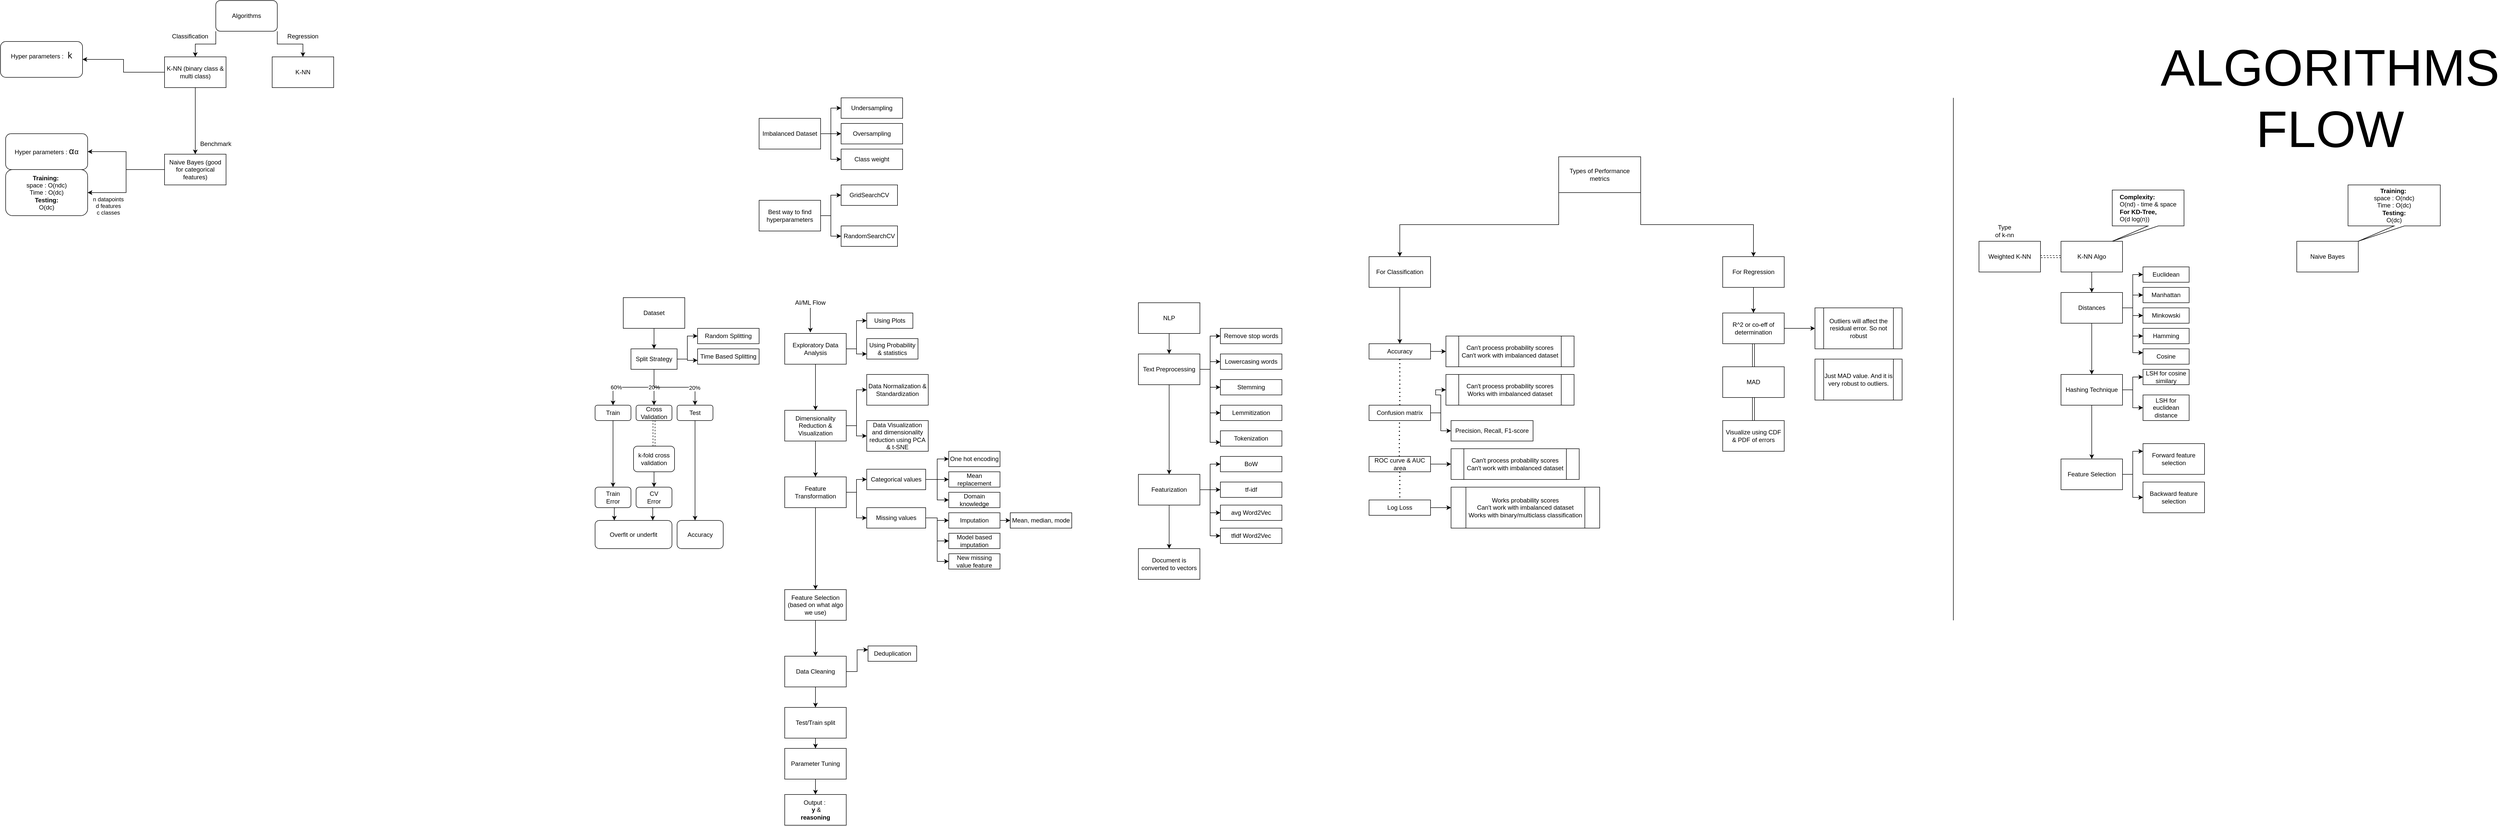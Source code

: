 <mxfile version="14.6.13" type="device"><diagram id="F2ODBDzO7vjDHXGizSf6" name="Page-1"><mxGraphModel dx="2813" dy="1806" grid="1" gridSize="10" guides="1" tooltips="1" connect="1" arrows="1" fold="1" page="1" pageScale="1" pageWidth="850" pageHeight="1100" math="0" shadow="0"><root><mxCell id="0"/><mxCell id="1" parent="0"/><mxCell id="Cwf6KG1BG-QAqQzvERkC-20" value="" style="group" parent="1" vertex="1" connectable="0"><mxGeometry x="1090" y="30" width="300" height="550" as="geometry"/></mxCell><mxCell id="WrWavOq7Yr5DWH5_AyZo-20" value="NLP" style="rounded=0;whiteSpace=wrap;html=1;" parent="Cwf6KG1BG-QAqQzvERkC-20" vertex="1"><mxGeometry width="120" height="60" as="geometry"/></mxCell><mxCell id="WrWavOq7Yr5DWH5_AyZo-21" value="Text Preprocessing" style="rounded=0;whiteSpace=wrap;html=1;" parent="Cwf6KG1BG-QAqQzvERkC-20" vertex="1"><mxGeometry y="100" width="120" height="60" as="geometry"/></mxCell><mxCell id="WrWavOq7Yr5DWH5_AyZo-26" style="edgeStyle=orthogonalEdgeStyle;rounded=0;orthogonalLoop=1;jettySize=auto;html=1;exitX=0.5;exitY=1;exitDx=0;exitDy=0;entryX=0.5;entryY=0;entryDx=0;entryDy=0;" parent="Cwf6KG1BG-QAqQzvERkC-20" source="WrWavOq7Yr5DWH5_AyZo-20" target="WrWavOq7Yr5DWH5_AyZo-21" edge="1"><mxGeometry relative="1" as="geometry"/></mxCell><mxCell id="WrWavOq7Yr5DWH5_AyZo-22" value="Remove stop words" style="rounded=0;whiteSpace=wrap;html=1;" parent="Cwf6KG1BG-QAqQzvERkC-20" vertex="1"><mxGeometry x="160" y="50" width="120" height="30" as="geometry"/></mxCell><mxCell id="WrWavOq7Yr5DWH5_AyZo-27" style="edgeStyle=orthogonalEdgeStyle;rounded=0;orthogonalLoop=1;jettySize=auto;html=1;exitX=1;exitY=0.5;exitDx=0;exitDy=0;entryX=0;entryY=0.5;entryDx=0;entryDy=0;" parent="Cwf6KG1BG-QAqQzvERkC-20" source="WrWavOq7Yr5DWH5_AyZo-21" target="WrWavOq7Yr5DWH5_AyZo-22" edge="1"><mxGeometry relative="1" as="geometry"/></mxCell><mxCell id="WrWavOq7Yr5DWH5_AyZo-24" value="Lowercasing words" style="rounded=0;whiteSpace=wrap;html=1;" parent="Cwf6KG1BG-QAqQzvERkC-20" vertex="1"><mxGeometry x="160" y="100" width="120" height="30" as="geometry"/></mxCell><mxCell id="WrWavOq7Yr5DWH5_AyZo-28" style="edgeStyle=orthogonalEdgeStyle;rounded=0;orthogonalLoop=1;jettySize=auto;html=1;exitX=1;exitY=0.5;exitDx=0;exitDy=0;entryX=0;entryY=0.5;entryDx=0;entryDy=0;" parent="Cwf6KG1BG-QAqQzvERkC-20" source="WrWavOq7Yr5DWH5_AyZo-21" target="WrWavOq7Yr5DWH5_AyZo-24" edge="1"><mxGeometry relative="1" as="geometry"/></mxCell><mxCell id="WrWavOq7Yr5DWH5_AyZo-25" value="Stemming" style="rounded=0;whiteSpace=wrap;html=1;" parent="Cwf6KG1BG-QAqQzvERkC-20" vertex="1"><mxGeometry x="160" y="150" width="120" height="30" as="geometry"/></mxCell><mxCell id="WrWavOq7Yr5DWH5_AyZo-29" style="edgeStyle=orthogonalEdgeStyle;rounded=0;orthogonalLoop=1;jettySize=auto;html=1;exitX=1;exitY=0.5;exitDx=0;exitDy=0;entryX=0;entryY=0.5;entryDx=0;entryDy=0;" parent="Cwf6KG1BG-QAqQzvERkC-20" source="WrWavOq7Yr5DWH5_AyZo-21" target="WrWavOq7Yr5DWH5_AyZo-25" edge="1"><mxGeometry relative="1" as="geometry"/></mxCell><mxCell id="WrWavOq7Yr5DWH5_AyZo-30" value="Lemmitization" style="rounded=0;whiteSpace=wrap;html=1;" parent="Cwf6KG1BG-QAqQzvERkC-20" vertex="1"><mxGeometry x="160" y="200" width="120" height="30" as="geometry"/></mxCell><mxCell id="WrWavOq7Yr5DWH5_AyZo-31" style="edgeStyle=orthogonalEdgeStyle;rounded=0;orthogonalLoop=1;jettySize=auto;html=1;exitX=1;exitY=0.5;exitDx=0;exitDy=0;entryX=0;entryY=0.5;entryDx=0;entryDy=0;" parent="Cwf6KG1BG-QAqQzvERkC-20" source="WrWavOq7Yr5DWH5_AyZo-21" target="WrWavOq7Yr5DWH5_AyZo-30" edge="1"><mxGeometry relative="1" as="geometry"/></mxCell><mxCell id="PNEmw1UrmevMGKhgiC8M-1" value="Tokenization" style="rounded=0;whiteSpace=wrap;html=1;" parent="Cwf6KG1BG-QAqQzvERkC-20" vertex="1"><mxGeometry x="160" y="250" width="120" height="30" as="geometry"/></mxCell><mxCell id="PNEmw1UrmevMGKhgiC8M-2" style="edgeStyle=orthogonalEdgeStyle;rounded=0;orthogonalLoop=1;jettySize=auto;html=1;exitX=1;exitY=0.5;exitDx=0;exitDy=0;entryX=0;entryY=0.75;entryDx=0;entryDy=0;" parent="Cwf6KG1BG-QAqQzvERkC-20" source="WrWavOq7Yr5DWH5_AyZo-21" target="PNEmw1UrmevMGKhgiC8M-1" edge="1"><mxGeometry relative="1" as="geometry"/></mxCell><mxCell id="xm6juGzg31P7nFTGXNyb-53" style="edgeStyle=orthogonalEdgeStyle;rounded=0;orthogonalLoop=1;jettySize=auto;html=1;exitX=1;exitY=0.5;exitDx=0;exitDy=0;entryX=0;entryY=0.5;entryDx=0;entryDy=0;" edge="1" parent="Cwf6KG1BG-QAqQzvERkC-20" source="PNEmw1UrmevMGKhgiC8M-3" target="xm6juGzg31P7nFTGXNyb-52"><mxGeometry relative="1" as="geometry"/></mxCell><mxCell id="PNEmw1UrmevMGKhgiC8M-3" value="Featurization" style="rounded=0;whiteSpace=wrap;html=1;" parent="Cwf6KG1BG-QAqQzvERkC-20" vertex="1"><mxGeometry y="335" width="120" height="60" as="geometry"/></mxCell><mxCell id="PNEmw1UrmevMGKhgiC8M-10" style="edgeStyle=orthogonalEdgeStyle;rounded=0;orthogonalLoop=1;jettySize=auto;html=1;exitX=0.5;exitY=1;exitDx=0;exitDy=0;" parent="Cwf6KG1BG-QAqQzvERkC-20" source="WrWavOq7Yr5DWH5_AyZo-21" target="PNEmw1UrmevMGKhgiC8M-3" edge="1"><mxGeometry relative="1" as="geometry"/></mxCell><mxCell id="PNEmw1UrmevMGKhgiC8M-4" value="BoW" style="rounded=0;whiteSpace=wrap;html=1;" parent="Cwf6KG1BG-QAqQzvERkC-20" vertex="1"><mxGeometry x="160" y="300" width="120" height="30" as="geometry"/></mxCell><mxCell id="PNEmw1UrmevMGKhgiC8M-7" style="edgeStyle=orthogonalEdgeStyle;rounded=0;orthogonalLoop=1;jettySize=auto;html=1;exitX=1;exitY=0.5;exitDx=0;exitDy=0;entryX=0;entryY=0.5;entryDx=0;entryDy=0;" parent="Cwf6KG1BG-QAqQzvERkC-20" source="PNEmw1UrmevMGKhgiC8M-3" target="PNEmw1UrmevMGKhgiC8M-4" edge="1"><mxGeometry relative="1" as="geometry"/></mxCell><mxCell id="PNEmw1UrmevMGKhgiC8M-5" value="tf-idf" style="rounded=0;whiteSpace=wrap;html=1;" parent="Cwf6KG1BG-QAqQzvERkC-20" vertex="1"><mxGeometry x="160" y="350" width="120" height="30" as="geometry"/></mxCell><mxCell id="PNEmw1UrmevMGKhgiC8M-8" style="edgeStyle=orthogonalEdgeStyle;rounded=0;orthogonalLoop=1;jettySize=auto;html=1;exitX=1;exitY=0.5;exitDx=0;exitDy=0;entryX=0;entryY=0.5;entryDx=0;entryDy=0;" parent="Cwf6KG1BG-QAqQzvERkC-20" source="PNEmw1UrmevMGKhgiC8M-3" target="PNEmw1UrmevMGKhgiC8M-5" edge="1"><mxGeometry relative="1" as="geometry"/></mxCell><mxCell id="PNEmw1UrmevMGKhgiC8M-6" value="avg Word2Vec" style="rounded=0;whiteSpace=wrap;html=1;" parent="Cwf6KG1BG-QAqQzvERkC-20" vertex="1"><mxGeometry x="160" y="395" width="120" height="30" as="geometry"/></mxCell><mxCell id="PNEmw1UrmevMGKhgiC8M-9" style="edgeStyle=orthogonalEdgeStyle;rounded=0;orthogonalLoop=1;jettySize=auto;html=1;exitX=1;exitY=0.5;exitDx=0;exitDy=0;entryX=0;entryY=0.5;entryDx=0;entryDy=0;" parent="Cwf6KG1BG-QAqQzvERkC-20" source="PNEmw1UrmevMGKhgiC8M-3" target="PNEmw1UrmevMGKhgiC8M-6" edge="1"><mxGeometry relative="1" as="geometry"/></mxCell><mxCell id="PNEmw1UrmevMGKhgiC8M-49" value="Document is converted to vectors" style="rounded=0;whiteSpace=wrap;html=1;" parent="Cwf6KG1BG-QAqQzvERkC-20" vertex="1"><mxGeometry y="480" width="120" height="60" as="geometry"/></mxCell><mxCell id="PNEmw1UrmevMGKhgiC8M-50" style="edgeStyle=orthogonalEdgeStyle;rounded=0;orthogonalLoop=1;jettySize=auto;html=1;exitX=0.5;exitY=1;exitDx=0;exitDy=0;entryX=0.5;entryY=0;entryDx=0;entryDy=0;" parent="Cwf6KG1BG-QAqQzvERkC-20" source="PNEmw1UrmevMGKhgiC8M-3" target="PNEmw1UrmevMGKhgiC8M-49" edge="1"><mxGeometry relative="1" as="geometry"/></mxCell><mxCell id="xm6juGzg31P7nFTGXNyb-52" value="tfidf Word2Vec" style="rounded=0;whiteSpace=wrap;html=1;" vertex="1" parent="Cwf6KG1BG-QAqQzvERkC-20"><mxGeometry x="160" y="440" width="120" height="30" as="geometry"/></mxCell><mxCell id="Cwf6KG1BG-QAqQzvERkC-18" value="" style="group" parent="1" vertex="1" connectable="0"><mxGeometry x="30" y="20" width="340" height="510" as="geometry"/></mxCell><mxCell id="PNEmw1UrmevMGKhgiC8M-25" value="Split Strategy" style="rounded=0;whiteSpace=wrap;html=1;" parent="Cwf6KG1BG-QAqQzvERkC-18" vertex="1"><mxGeometry x="70" y="100" width="90" height="40" as="geometry"/></mxCell><mxCell id="PNEmw1UrmevMGKhgiC8M-26" value="Train" style="rounded=1;whiteSpace=wrap;html=1;" parent="Cwf6KG1BG-QAqQzvERkC-18" vertex="1"><mxGeometry y="210" width="70" height="30" as="geometry"/></mxCell><mxCell id="PNEmw1UrmevMGKhgiC8M-29" style="edgeStyle=orthogonalEdgeStyle;rounded=0;orthogonalLoop=1;jettySize=auto;html=1;exitX=0.5;exitY=1;exitDx=0;exitDy=0;entryX=0.5;entryY=0;entryDx=0;entryDy=0;" parent="Cwf6KG1BG-QAqQzvERkC-18" source="PNEmw1UrmevMGKhgiC8M-25" target="PNEmw1UrmevMGKhgiC8M-26" edge="1"><mxGeometry relative="1" as="geometry"/></mxCell><mxCell id="PNEmw1UrmevMGKhgiC8M-34" value="60%" style="edgeLabel;html=1;align=center;verticalAlign=middle;resizable=0;points=[];" parent="PNEmw1UrmevMGKhgiC8M-29" vertex="1" connectable="0"><mxGeometry x="0.462" relative="1" as="geometry"><mxPoint as="offset"/></mxGeometry></mxCell><mxCell id="PNEmw1UrmevMGKhgiC8M-27" value="Cross Validation" style="rounded=1;whiteSpace=wrap;html=1;" parent="Cwf6KG1BG-QAqQzvERkC-18" vertex="1"><mxGeometry x="80" y="210" width="70" height="30" as="geometry"/></mxCell><mxCell id="Cwf6KG1BG-QAqQzvERkC-5" value="20%" style="edgeStyle=orthogonalEdgeStyle;rounded=0;orthogonalLoop=1;jettySize=auto;html=1;exitX=0.5;exitY=1;exitDx=0;exitDy=0;entryX=0.5;entryY=0;entryDx=0;entryDy=0;" parent="Cwf6KG1BG-QAqQzvERkC-18" source="PNEmw1UrmevMGKhgiC8M-25" target="PNEmw1UrmevMGKhgiC8M-27" edge="1"><mxGeometry relative="1" as="geometry"/></mxCell><mxCell id="PNEmw1UrmevMGKhgiC8M-28" value="Test" style="rounded=1;whiteSpace=wrap;html=1;" parent="Cwf6KG1BG-QAqQzvERkC-18" vertex="1"><mxGeometry x="160" y="210" width="70" height="30" as="geometry"/></mxCell><mxCell id="PNEmw1UrmevMGKhgiC8M-31" style="edgeStyle=orthogonalEdgeStyle;rounded=0;orthogonalLoop=1;jettySize=auto;html=1;exitX=0.5;exitY=1;exitDx=0;exitDy=0;entryX=0.5;entryY=0;entryDx=0;entryDy=0;" parent="Cwf6KG1BG-QAqQzvERkC-18" source="PNEmw1UrmevMGKhgiC8M-25" target="PNEmw1UrmevMGKhgiC8M-28" edge="1"><mxGeometry relative="1" as="geometry"/></mxCell><mxCell id="PNEmw1UrmevMGKhgiC8M-36" value="20%" style="edgeLabel;html=1;align=center;verticalAlign=middle;resizable=0;points=[];" parent="PNEmw1UrmevMGKhgiC8M-31" vertex="1" connectable="0"><mxGeometry x="0.523" y="-1" relative="1" as="geometry"><mxPoint as="offset"/></mxGeometry></mxCell><mxCell id="PNEmw1UrmevMGKhgiC8M-32" value="k-fold cross validation" style="rounded=1;whiteSpace=wrap;html=1;" parent="Cwf6KG1BG-QAqQzvERkC-18" vertex="1"><mxGeometry x="75" y="290" width="80" height="50" as="geometry"/></mxCell><mxCell id="Cwf6KG1BG-QAqQzvERkC-15" value="" style="edgeStyle=orthogonalEdgeStyle;shape=link;rounded=0;orthogonalLoop=1;jettySize=auto;html=1;dashed=1;" parent="Cwf6KG1BG-QAqQzvERkC-18" source="PNEmw1UrmevMGKhgiC8M-27" target="PNEmw1UrmevMGKhgiC8M-32" edge="1"><mxGeometry relative="1" as="geometry"/></mxCell><mxCell id="PNEmw1UrmevMGKhgiC8M-38" value="Train&lt;br&gt;Error" style="rounded=1;whiteSpace=wrap;html=1;" parent="Cwf6KG1BG-QAqQzvERkC-18" vertex="1"><mxGeometry y="370" width="70" height="40" as="geometry"/></mxCell><mxCell id="PNEmw1UrmevMGKhgiC8M-40" style="edgeStyle=orthogonalEdgeStyle;rounded=0;orthogonalLoop=1;jettySize=auto;html=1;exitX=0.5;exitY=1;exitDx=0;exitDy=0;entryX=0.5;entryY=0;entryDx=0;entryDy=0;" parent="Cwf6KG1BG-QAqQzvERkC-18" source="PNEmw1UrmevMGKhgiC8M-26" target="PNEmw1UrmevMGKhgiC8M-38" edge="1"><mxGeometry relative="1" as="geometry"/></mxCell><mxCell id="PNEmw1UrmevMGKhgiC8M-39" value="CV&lt;br&gt;Error" style="rounded=1;whiteSpace=wrap;html=1;" parent="Cwf6KG1BG-QAqQzvERkC-18" vertex="1"><mxGeometry x="80" y="370" width="70" height="40" as="geometry"/></mxCell><mxCell id="PNEmw1UrmevMGKhgiC8M-41" style="edgeStyle=orthogonalEdgeStyle;rounded=0;orthogonalLoop=1;jettySize=auto;html=1;exitX=0.5;exitY=1;exitDx=0;exitDy=0;entryX=0.5;entryY=0;entryDx=0;entryDy=0;" parent="Cwf6KG1BG-QAqQzvERkC-18" source="PNEmw1UrmevMGKhgiC8M-32" target="PNEmw1UrmevMGKhgiC8M-39" edge="1"><mxGeometry relative="1" as="geometry"/></mxCell><mxCell id="PNEmw1UrmevMGKhgiC8M-42" value="Overfit or underfit" style="rounded=1;whiteSpace=wrap;html=1;" parent="Cwf6KG1BG-QAqQzvERkC-18" vertex="1"><mxGeometry y="435" width="150" height="55" as="geometry"/></mxCell><mxCell id="PNEmw1UrmevMGKhgiC8M-43" style="edgeStyle=orthogonalEdgeStyle;rounded=0;orthogonalLoop=1;jettySize=auto;html=1;exitX=0.5;exitY=1;exitDx=0;exitDy=0;entryX=0.25;entryY=0;entryDx=0;entryDy=0;" parent="Cwf6KG1BG-QAqQzvERkC-18" source="PNEmw1UrmevMGKhgiC8M-38" target="PNEmw1UrmevMGKhgiC8M-42" edge="1"><mxGeometry relative="1" as="geometry"/></mxCell><mxCell id="PNEmw1UrmevMGKhgiC8M-44" style="edgeStyle=orthogonalEdgeStyle;rounded=0;orthogonalLoop=1;jettySize=auto;html=1;exitX=0.5;exitY=1;exitDx=0;exitDy=0;entryX=0.75;entryY=0;entryDx=0;entryDy=0;" parent="Cwf6KG1BG-QAqQzvERkC-18" source="PNEmw1UrmevMGKhgiC8M-39" target="PNEmw1UrmevMGKhgiC8M-42" edge="1"><mxGeometry relative="1" as="geometry"/></mxCell><mxCell id="PNEmw1UrmevMGKhgiC8M-47" value="Accuracy" style="rounded=1;whiteSpace=wrap;html=1;" parent="Cwf6KG1BG-QAqQzvERkC-18" vertex="1"><mxGeometry x="160" y="435" width="90" height="55" as="geometry"/></mxCell><mxCell id="PNEmw1UrmevMGKhgiC8M-48" style="edgeStyle=orthogonalEdgeStyle;rounded=0;orthogonalLoop=1;jettySize=auto;html=1;exitX=0.5;exitY=1;exitDx=0;exitDy=0;entryX=0.389;entryY=0;entryDx=0;entryDy=0;entryPerimeter=0;" parent="Cwf6KG1BG-QAqQzvERkC-18" source="PNEmw1UrmevMGKhgiC8M-28" target="PNEmw1UrmevMGKhgiC8M-47" edge="1"><mxGeometry relative="1" as="geometry"/></mxCell><mxCell id="Cwf6KG1BG-QAqQzvERkC-1" value="Random Splitting" style="rounded=0;whiteSpace=wrap;html=1;" parent="Cwf6KG1BG-QAqQzvERkC-18" vertex="1"><mxGeometry x="200" y="60" width="120" height="30" as="geometry"/></mxCell><mxCell id="Cwf6KG1BG-QAqQzvERkC-9" style="edgeStyle=orthogonalEdgeStyle;rounded=0;orthogonalLoop=1;jettySize=auto;html=1;exitX=1;exitY=0.5;exitDx=0;exitDy=0;entryX=0;entryY=0.5;entryDx=0;entryDy=0;" parent="Cwf6KG1BG-QAqQzvERkC-18" source="PNEmw1UrmevMGKhgiC8M-25" target="Cwf6KG1BG-QAqQzvERkC-1" edge="1"><mxGeometry relative="1" as="geometry"/></mxCell><mxCell id="Cwf6KG1BG-QAqQzvERkC-2" value="Time Based Splitting" style="rounded=0;whiteSpace=wrap;html=1;" parent="Cwf6KG1BG-QAqQzvERkC-18" vertex="1"><mxGeometry x="200" y="100" width="120" height="30" as="geometry"/></mxCell><mxCell id="Cwf6KG1BG-QAqQzvERkC-10" style="edgeStyle=orthogonalEdgeStyle;rounded=0;orthogonalLoop=1;jettySize=auto;html=1;exitX=1;exitY=0.5;exitDx=0;exitDy=0;entryX=0;entryY=0.75;entryDx=0;entryDy=0;" parent="Cwf6KG1BG-QAqQzvERkC-18" source="PNEmw1UrmevMGKhgiC8M-25" target="Cwf6KG1BG-QAqQzvERkC-2" edge="1"><mxGeometry relative="1" as="geometry"/></mxCell><mxCell id="Cwf6KG1BG-QAqQzvERkC-8" style="edgeStyle=orthogonalEdgeStyle;rounded=0;orthogonalLoop=1;jettySize=auto;html=1;exitX=0.5;exitY=1;exitDx=0;exitDy=0;entryX=0.5;entryY=0;entryDx=0;entryDy=0;" parent="Cwf6KG1BG-QAqQzvERkC-18" source="Cwf6KG1BG-QAqQzvERkC-7" target="PNEmw1UrmevMGKhgiC8M-25" edge="1"><mxGeometry relative="1" as="geometry"/></mxCell><mxCell id="Cwf6KG1BG-QAqQzvERkC-7" value="Dataset" style="rounded=0;whiteSpace=wrap;html=1;" parent="Cwf6KG1BG-QAqQzvERkC-18" vertex="1"><mxGeometry x="55" width="120" height="60" as="geometry"/></mxCell><mxCell id="xm6juGzg31P7nFTGXNyb-12" style="edgeStyle=orthogonalEdgeStyle;rounded=0;orthogonalLoop=1;jettySize=auto;html=1;exitX=0;exitY=1;exitDx=0;exitDy=0;" edge="1" parent="1" source="Cwf6KG1BG-QAqQzvERkC-24" target="xm6juGzg31P7nFTGXNyb-10"><mxGeometry relative="1" as="geometry"/></mxCell><mxCell id="xm6juGzg31P7nFTGXNyb-13" style="edgeStyle=orthogonalEdgeStyle;rounded=0;orthogonalLoop=1;jettySize=auto;html=1;exitX=1;exitY=1;exitDx=0;exitDy=0;" edge="1" parent="1" source="Cwf6KG1BG-QAqQzvERkC-24" target="xm6juGzg31P7nFTGXNyb-11"><mxGeometry relative="1" as="geometry"/></mxCell><mxCell id="Cwf6KG1BG-QAqQzvERkC-24" value="Algorithms" style="rounded=1;whiteSpace=wrap;html=1;" parent="1" vertex="1"><mxGeometry x="-710" y="-560" width="120" height="60" as="geometry"/></mxCell><mxCell id="1Vk41qf_jX3vutOnbQxd-10" style="edgeStyle=orthogonalEdgeStyle;rounded=0;orthogonalLoop=1;jettySize=auto;html=1;exitX=1;exitY=0.5;exitDx=0;exitDy=0;entryX=0;entryY=0.5;entryDx=0;entryDy=0;" parent="1" source="1Vk41qf_jX3vutOnbQxd-7" target="1Vk41qf_jX3vutOnbQxd-9" edge="1"><mxGeometry relative="1" as="geometry"><mxPoint x="490" y="-100" as="targetPoint"/></mxGeometry></mxCell><mxCell id="1Vk41qf_jX3vutOnbQxd-12" style="edgeStyle=orthogonalEdgeStyle;rounded=0;orthogonalLoop=1;jettySize=auto;html=1;exitX=1;exitY=0.5;exitDx=0;exitDy=0;entryX=0;entryY=0.5;entryDx=0;entryDy=0;" parent="1" source="1Vk41qf_jX3vutOnbQxd-7" target="1Vk41qf_jX3vutOnbQxd-8" edge="1"><mxGeometry relative="1" as="geometry"/></mxCell><mxCell id="1Vk41qf_jX3vutOnbQxd-7" value="Best way to find hyperparameters" style="rounded=0;whiteSpace=wrap;html=1;" parent="1" vertex="1"><mxGeometry x="350" y="-170" width="120" height="60" as="geometry"/></mxCell><mxCell id="1Vk41qf_jX3vutOnbQxd-8" value="GridSearchCV" style="rounded=0;whiteSpace=wrap;html=1;" parent="1" vertex="1"><mxGeometry x="510" y="-200" width="110" height="40" as="geometry"/></mxCell><mxCell id="1Vk41qf_jX3vutOnbQxd-9" value="RandomSearchCV" style="rounded=0;whiteSpace=wrap;html=1;" parent="1" vertex="1"><mxGeometry x="510" y="-120" width="110" height="40" as="geometry"/></mxCell><mxCell id="xm6juGzg31P7nFTGXNyb-104" style="edgeStyle=orthogonalEdgeStyle;rounded=0;orthogonalLoop=1;jettySize=auto;html=1;exitX=0.5;exitY=1;exitDx=0;exitDy=0;entryX=0.5;entryY=0;entryDx=0;entryDy=0;" edge="1" parent="1" source="xm6juGzg31P7nFTGXNyb-10" target="xm6juGzg31P7nFTGXNyb-103"><mxGeometry relative="1" as="geometry"/></mxCell><mxCell id="xm6juGzg31P7nFTGXNyb-113" style="edgeStyle=orthogonalEdgeStyle;rounded=0;orthogonalLoop=1;jettySize=auto;html=1;exitX=0;exitY=0.5;exitDx=0;exitDy=0;entryX=1;entryY=0.5;entryDx=0;entryDy=0;" edge="1" parent="1" source="xm6juGzg31P7nFTGXNyb-10" target="xm6juGzg31P7nFTGXNyb-112"><mxGeometry relative="1" as="geometry"/></mxCell><mxCell id="xm6juGzg31P7nFTGXNyb-10" value="K-NN (binary class &amp;amp; multi class)" style="rounded=0;whiteSpace=wrap;html=1;" vertex="1" parent="1"><mxGeometry x="-810" y="-450" width="120" height="60" as="geometry"/></mxCell><mxCell id="xm6juGzg31P7nFTGXNyb-11" value="K-NN" style="rounded=0;whiteSpace=wrap;html=1;" vertex="1" parent="1"><mxGeometry x="-600" y="-450" width="120" height="60" as="geometry"/></mxCell><mxCell id="xm6juGzg31P7nFTGXNyb-14" value="Classification" style="text;html=1;strokeColor=none;fillColor=none;align=center;verticalAlign=middle;whiteSpace=wrap;rounded=0;" vertex="1" parent="1"><mxGeometry x="-780" y="-500" width="40" height="20" as="geometry"/></mxCell><mxCell id="xm6juGzg31P7nFTGXNyb-15" value="Regression" style="text;html=1;strokeColor=none;fillColor=none;align=center;verticalAlign=middle;whiteSpace=wrap;rounded=0;" vertex="1" parent="1"><mxGeometry x="-560" y="-500" width="40" height="20" as="geometry"/></mxCell><mxCell id="xm6juGzg31P7nFTGXNyb-22" style="edgeStyle=orthogonalEdgeStyle;rounded=0;orthogonalLoop=1;jettySize=auto;html=1;exitX=1;exitY=0.5;exitDx=0;exitDy=0;entryX=0;entryY=0.5;entryDx=0;entryDy=0;" edge="1" parent="1" source="xm6juGzg31P7nFTGXNyb-17" target="xm6juGzg31P7nFTGXNyb-18"><mxGeometry relative="1" as="geometry"/></mxCell><mxCell id="xm6juGzg31P7nFTGXNyb-23" style="edgeStyle=orthogonalEdgeStyle;rounded=0;orthogonalLoop=1;jettySize=auto;html=1;exitX=1;exitY=0.5;exitDx=0;exitDy=0;entryX=0;entryY=0.5;entryDx=0;entryDy=0;" edge="1" parent="1" source="xm6juGzg31P7nFTGXNyb-17" target="xm6juGzg31P7nFTGXNyb-20"><mxGeometry relative="1" as="geometry"/></mxCell><mxCell id="xm6juGzg31P7nFTGXNyb-24" style="edgeStyle=orthogonalEdgeStyle;rounded=0;orthogonalLoop=1;jettySize=auto;html=1;exitX=1;exitY=0.5;exitDx=0;exitDy=0;entryX=0;entryY=0.5;entryDx=0;entryDy=0;" edge="1" parent="1" source="xm6juGzg31P7nFTGXNyb-17" target="xm6juGzg31P7nFTGXNyb-21"><mxGeometry relative="1" as="geometry"/></mxCell><mxCell id="xm6juGzg31P7nFTGXNyb-17" value="Imbalanced Dataset" style="rounded=0;whiteSpace=wrap;html=1;" vertex="1" parent="1"><mxGeometry x="350" y="-330" width="120" height="60" as="geometry"/></mxCell><mxCell id="xm6juGzg31P7nFTGXNyb-18" value="Undersampling" style="rounded=0;whiteSpace=wrap;html=1;" vertex="1" parent="1"><mxGeometry x="510" y="-370" width="120" height="40" as="geometry"/></mxCell><mxCell id="xm6juGzg31P7nFTGXNyb-20" value="Oversampling" style="rounded=0;whiteSpace=wrap;html=1;" vertex="1" parent="1"><mxGeometry x="510" y="-320" width="120" height="40" as="geometry"/></mxCell><mxCell id="xm6juGzg31P7nFTGXNyb-21" value="Class weight" style="rounded=0;whiteSpace=wrap;html=1;" vertex="1" parent="1"><mxGeometry x="510" y="-270" width="120" height="40" as="geometry"/></mxCell><mxCell id="Cwf6KG1BG-QAqQzvERkC-21" value="Test/Train split" style="rounded=0;whiteSpace=wrap;html=1;" parent="1" vertex="1"><mxGeometry x="400" y="820" width="120" height="60" as="geometry"/></mxCell><mxCell id="Cwf6KG1BG-QAqQzvERkC-22" value="" style="edgeStyle=orthogonalEdgeStyle;rounded=0;orthogonalLoop=1;jettySize=auto;html=1;" parent="1" source="WrWavOq7Yr5DWH5_AyZo-14" target="Cwf6KG1BG-QAqQzvERkC-21" edge="1"><mxGeometry x="400" y="230" as="geometry"/></mxCell><mxCell id="WrWavOq7Yr5DWH5_AyZo-1" value="AI/ML Flow" style="text;html=1;strokeColor=none;fillColor=none;align=center;verticalAlign=middle;whiteSpace=wrap;rounded=0;" parent="1" vertex="1"><mxGeometry x="400" y="20" width="100" height="20" as="geometry"/></mxCell><mxCell id="WrWavOq7Yr5DWH5_AyZo-2" value="Exploratory Data Analysis" style="rounded=0;whiteSpace=wrap;html=1;" parent="1" vertex="1"><mxGeometry x="400" y="90" width="120" height="60" as="geometry"/></mxCell><mxCell id="WrWavOq7Yr5DWH5_AyZo-3" style="edgeStyle=orthogonalEdgeStyle;rounded=0;orthogonalLoop=1;jettySize=auto;html=1;exitX=0.5;exitY=1;exitDx=0;exitDy=0;entryX=0.417;entryY=-0.033;entryDx=0;entryDy=0;entryPerimeter=0;" parent="1" source="WrWavOq7Yr5DWH5_AyZo-1" target="WrWavOq7Yr5DWH5_AyZo-2" edge="1"><mxGeometry x="400" y="20" as="geometry"/></mxCell><mxCell id="WrWavOq7Yr5DWH5_AyZo-4" value="Using Plots" style="rounded=0;whiteSpace=wrap;html=1;" parent="1" vertex="1"><mxGeometry x="560" y="50" width="90" height="30" as="geometry"/></mxCell><mxCell id="WrWavOq7Yr5DWH5_AyZo-7" style="edgeStyle=orthogonalEdgeStyle;rounded=0;orthogonalLoop=1;jettySize=auto;html=1;exitX=1;exitY=0.5;exitDx=0;exitDy=0;entryX=0;entryY=0.5;entryDx=0;entryDy=0;" parent="1" source="WrWavOq7Yr5DWH5_AyZo-2" target="WrWavOq7Yr5DWH5_AyZo-4" edge="1"><mxGeometry x="400" y="20" as="geometry"/></mxCell><mxCell id="WrWavOq7Yr5DWH5_AyZo-5" value="Using Probability &amp;amp; statistics" style="rounded=0;whiteSpace=wrap;html=1;" parent="1" vertex="1"><mxGeometry x="560" y="100" width="100" height="40" as="geometry"/></mxCell><mxCell id="WrWavOq7Yr5DWH5_AyZo-8" style="edgeStyle=orthogonalEdgeStyle;rounded=0;orthogonalLoop=1;jettySize=auto;html=1;exitX=1;exitY=0.5;exitDx=0;exitDy=0;entryX=0;entryY=0.75;entryDx=0;entryDy=0;" parent="1" source="WrWavOq7Yr5DWH5_AyZo-2" target="WrWavOq7Yr5DWH5_AyZo-5" edge="1"><mxGeometry x="400" y="20" as="geometry"/></mxCell><mxCell id="xm6juGzg31P7nFTGXNyb-50" style="edgeStyle=orthogonalEdgeStyle;rounded=0;orthogonalLoop=1;jettySize=auto;html=1;exitX=0.5;exitY=1;exitDx=0;exitDy=0;entryX=0.5;entryY=0;entryDx=0;entryDy=0;" edge="1" parent="1" source="WrWavOq7Yr5DWH5_AyZo-6" target="xm6juGzg31P7nFTGXNyb-38"><mxGeometry relative="1" as="geometry"/></mxCell><mxCell id="WrWavOq7Yr5DWH5_AyZo-6" value="Dimensionality Reduction &amp;amp; Visualization" style="rounded=0;whiteSpace=wrap;html=1;" parent="1" vertex="1"><mxGeometry x="400" y="240" width="120" height="60" as="geometry"/></mxCell><mxCell id="WrWavOq7Yr5DWH5_AyZo-9" style="edgeStyle=orthogonalEdgeStyle;rounded=0;orthogonalLoop=1;jettySize=auto;html=1;exitX=0.5;exitY=1;exitDx=0;exitDy=0;entryX=0.5;entryY=0;entryDx=0;entryDy=0;" parent="1" source="WrWavOq7Yr5DWH5_AyZo-2" target="WrWavOq7Yr5DWH5_AyZo-6" edge="1"><mxGeometry x="400" y="20" as="geometry"/></mxCell><mxCell id="WrWavOq7Yr5DWH5_AyZo-10" value="Data Normalization &amp;amp; Standardization" style="rounded=0;whiteSpace=wrap;html=1;" parent="1" vertex="1"><mxGeometry x="560" y="170" width="120" height="60" as="geometry"/></mxCell><mxCell id="WrWavOq7Yr5DWH5_AyZo-12" style="edgeStyle=orthogonalEdgeStyle;rounded=0;orthogonalLoop=1;jettySize=auto;html=1;exitX=1;exitY=0.5;exitDx=0;exitDy=0;entryX=0;entryY=0.5;entryDx=0;entryDy=0;" parent="1" source="WrWavOq7Yr5DWH5_AyZo-6" target="WrWavOq7Yr5DWH5_AyZo-10" edge="1"><mxGeometry x="400" y="20" as="geometry"/></mxCell><mxCell id="WrWavOq7Yr5DWH5_AyZo-11" value="Data Visualization and dimensionality reduction using PCA &amp;amp; t-SNE" style="rounded=0;whiteSpace=wrap;html=1;" parent="1" vertex="1"><mxGeometry x="560" y="260" width="120" height="60" as="geometry"/></mxCell><mxCell id="WrWavOq7Yr5DWH5_AyZo-13" style="edgeStyle=orthogonalEdgeStyle;rounded=0;orthogonalLoop=1;jettySize=auto;html=1;exitX=1;exitY=0.5;exitDx=0;exitDy=0;entryX=0;entryY=0.5;entryDx=0;entryDy=0;" parent="1" source="WrWavOq7Yr5DWH5_AyZo-6" target="WrWavOq7Yr5DWH5_AyZo-11" edge="1"><mxGeometry x="400" y="20" as="geometry"/></mxCell><mxCell id="WrWavOq7Yr5DWH5_AyZo-14" value="Data Cleaning" style="rounded=0;whiteSpace=wrap;html=1;" parent="1" vertex="1"><mxGeometry x="400" y="720" width="120" height="60" as="geometry"/></mxCell><mxCell id="WrWavOq7Yr5DWH5_AyZo-16" value="Deduplication" style="rounded=0;whiteSpace=wrap;html=1;" parent="1" vertex="1"><mxGeometry x="562.5" y="700" width="95" height="30" as="geometry"/></mxCell><mxCell id="WrWavOq7Yr5DWH5_AyZo-18" style="edgeStyle=orthogonalEdgeStyle;rounded=0;orthogonalLoop=1;jettySize=auto;html=1;exitX=1;exitY=0.5;exitDx=0;exitDy=0;entryX=0;entryY=0.25;entryDx=0;entryDy=0;" parent="1" source="WrWavOq7Yr5DWH5_AyZo-14" target="WrWavOq7Yr5DWH5_AyZo-16" edge="1"><mxGeometry x="400" y="230" as="geometry"/></mxCell><mxCell id="xm6juGzg31P7nFTGXNyb-39" value="" style="edgeStyle=orthogonalEdgeStyle;rounded=0;orthogonalLoop=1;jettySize=auto;html=1;" edge="1" parent="1" source="xm6juGzg31P7nFTGXNyb-1" target="WrWavOq7Yr5DWH5_AyZo-14"><mxGeometry relative="1" as="geometry"/></mxCell><mxCell id="xm6juGzg31P7nFTGXNyb-1" value="Feature Selection (based on what algo we use)" style="rounded=0;whiteSpace=wrap;html=1;" vertex="1" parent="1"><mxGeometry x="400" y="590" width="120" height="60" as="geometry"/></mxCell><mxCell id="xm6juGzg31P7nFTGXNyb-26" value="" style="edgeStyle=orthogonalEdgeStyle;rounded=0;orthogonalLoop=1;jettySize=auto;html=1;" edge="1" parent="1" source="1Vk41qf_jX3vutOnbQxd-13" target="xm6juGzg31P7nFTGXNyb-25"><mxGeometry relative="1" as="geometry"/></mxCell><mxCell id="1Vk41qf_jX3vutOnbQxd-13" value="Parameter Tuning" style="rounded=0;whiteSpace=wrap;html=1;" parent="1" vertex="1"><mxGeometry x="400" y="900" width="120" height="60" as="geometry"/></mxCell><mxCell id="1Vk41qf_jX3vutOnbQxd-14" value="" style="edgeStyle=orthogonalEdgeStyle;rounded=0;orthogonalLoop=1;jettySize=auto;html=1;" parent="1" source="Cwf6KG1BG-QAqQzvERkC-21" target="1Vk41qf_jX3vutOnbQxd-13" edge="1"><mxGeometry relative="1" as="geometry"/></mxCell><mxCell id="xm6juGzg31P7nFTGXNyb-25" value="Output :&amp;nbsp;&lt;br&gt;&lt;b&gt;&amp;nbsp;y &lt;/b&gt;&amp;amp;&lt;br&gt;&lt;b&gt;reasoning&lt;/b&gt;" style="rounded=0;whiteSpace=wrap;html=1;" vertex="1" parent="1"><mxGeometry x="400" y="990" width="120" height="60" as="geometry"/></mxCell><mxCell id="xm6juGzg31P7nFTGXNyb-42" style="edgeStyle=orthogonalEdgeStyle;rounded=0;orthogonalLoop=1;jettySize=auto;html=1;exitX=1;exitY=0.5;exitDx=0;exitDy=0;" edge="1" parent="1" source="xm6juGzg31P7nFTGXNyb-38" target="xm6juGzg31P7nFTGXNyb-41"><mxGeometry relative="1" as="geometry"/></mxCell><mxCell id="xm6juGzg31P7nFTGXNyb-51" style="edgeStyle=orthogonalEdgeStyle;rounded=0;orthogonalLoop=1;jettySize=auto;html=1;exitX=0.5;exitY=1;exitDx=0;exitDy=0;entryX=0.5;entryY=0;entryDx=0;entryDy=0;" edge="1" parent="1" source="xm6juGzg31P7nFTGXNyb-38" target="xm6juGzg31P7nFTGXNyb-1"><mxGeometry relative="1" as="geometry"/></mxCell><mxCell id="xm6juGzg31P7nFTGXNyb-55" style="edgeStyle=orthogonalEdgeStyle;rounded=0;orthogonalLoop=1;jettySize=auto;html=1;exitX=1;exitY=0.5;exitDx=0;exitDy=0;entryX=0;entryY=0.5;entryDx=0;entryDy=0;" edge="1" parent="1" source="xm6juGzg31P7nFTGXNyb-38" target="xm6juGzg31P7nFTGXNyb-54"><mxGeometry relative="1" as="geometry"/></mxCell><mxCell id="xm6juGzg31P7nFTGXNyb-38" value="Feature Transformation" style="rounded=0;whiteSpace=wrap;html=1;" vertex="1" parent="1"><mxGeometry x="400" y="370" width="120" height="60" as="geometry"/></mxCell><mxCell id="xm6juGzg31P7nFTGXNyb-47" style="edgeStyle=orthogonalEdgeStyle;rounded=0;orthogonalLoop=1;jettySize=auto;html=1;exitX=1;exitY=0.5;exitDx=0;exitDy=0;entryX=0;entryY=0.5;entryDx=0;entryDy=0;" edge="1" parent="1" source="xm6juGzg31P7nFTGXNyb-41" target="xm6juGzg31P7nFTGXNyb-43"><mxGeometry relative="1" as="geometry"/></mxCell><mxCell id="xm6juGzg31P7nFTGXNyb-48" style="edgeStyle=orthogonalEdgeStyle;rounded=0;orthogonalLoop=1;jettySize=auto;html=1;exitX=1;exitY=0.5;exitDx=0;exitDy=0;" edge="1" parent="1" source="xm6juGzg31P7nFTGXNyb-41" target="xm6juGzg31P7nFTGXNyb-44"><mxGeometry relative="1" as="geometry"/></mxCell><mxCell id="xm6juGzg31P7nFTGXNyb-49" style="edgeStyle=orthogonalEdgeStyle;rounded=0;orthogonalLoop=1;jettySize=auto;html=1;exitX=1;exitY=0.5;exitDx=0;exitDy=0;entryX=0;entryY=0.5;entryDx=0;entryDy=0;" edge="1" parent="1" source="xm6juGzg31P7nFTGXNyb-41" target="xm6juGzg31P7nFTGXNyb-45"><mxGeometry relative="1" as="geometry"/></mxCell><mxCell id="xm6juGzg31P7nFTGXNyb-41" value="Categorical values" style="rounded=0;whiteSpace=wrap;html=1;" vertex="1" parent="1"><mxGeometry x="560" y="355" width="115" height="40" as="geometry"/></mxCell><mxCell id="xm6juGzg31P7nFTGXNyb-43" value="One hot encoding" style="rounded=0;whiteSpace=wrap;html=1;" vertex="1" parent="1"><mxGeometry x="720" y="320" width="100" height="30" as="geometry"/></mxCell><mxCell id="xm6juGzg31P7nFTGXNyb-44" value="Mean replacement" style="rounded=0;whiteSpace=wrap;html=1;" vertex="1" parent="1"><mxGeometry x="720" y="360" width="100" height="30" as="geometry"/></mxCell><mxCell id="xm6juGzg31P7nFTGXNyb-45" value="Domain knowledge" style="rounded=0;whiteSpace=wrap;html=1;" vertex="1" parent="1"><mxGeometry x="720" y="400" width="100" height="30" as="geometry"/></mxCell><mxCell id="xm6juGzg31P7nFTGXNyb-58" style="edgeStyle=orthogonalEdgeStyle;rounded=0;orthogonalLoop=1;jettySize=auto;html=1;exitX=1;exitY=0.5;exitDx=0;exitDy=0;entryX=0;entryY=0.5;entryDx=0;entryDy=0;" edge="1" parent="1" source="xm6juGzg31P7nFTGXNyb-54" target="xm6juGzg31P7nFTGXNyb-56"><mxGeometry relative="1" as="geometry"/></mxCell><mxCell id="xm6juGzg31P7nFTGXNyb-62" style="edgeStyle=orthogonalEdgeStyle;rounded=0;orthogonalLoop=1;jettySize=auto;html=1;exitX=1;exitY=0.5;exitDx=0;exitDy=0;entryX=0;entryY=0.5;entryDx=0;entryDy=0;" edge="1" parent="1" source="xm6juGzg31P7nFTGXNyb-54" target="xm6juGzg31P7nFTGXNyb-61"><mxGeometry relative="1" as="geometry"/></mxCell><mxCell id="xm6juGzg31P7nFTGXNyb-63" style="edgeStyle=orthogonalEdgeStyle;rounded=0;orthogonalLoop=1;jettySize=auto;html=1;exitX=1;exitY=0.5;exitDx=0;exitDy=0;entryX=0;entryY=0.5;entryDx=0;entryDy=0;" edge="1" parent="1" source="xm6juGzg31P7nFTGXNyb-54" target="xm6juGzg31P7nFTGXNyb-60"><mxGeometry relative="1" as="geometry"/></mxCell><mxCell id="xm6juGzg31P7nFTGXNyb-54" value="Missing values" style="rounded=0;whiteSpace=wrap;html=1;" vertex="1" parent="1"><mxGeometry x="560" y="430" width="115" height="40" as="geometry"/></mxCell><mxCell id="xm6juGzg31P7nFTGXNyb-59" style="edgeStyle=orthogonalEdgeStyle;rounded=0;orthogonalLoop=1;jettySize=auto;html=1;exitX=1;exitY=0.5;exitDx=0;exitDy=0;entryX=0;entryY=0.5;entryDx=0;entryDy=0;" edge="1" parent="1" source="xm6juGzg31P7nFTGXNyb-56" target="xm6juGzg31P7nFTGXNyb-57"><mxGeometry relative="1" as="geometry"/></mxCell><mxCell id="xm6juGzg31P7nFTGXNyb-56" value="Imputation" style="rounded=0;whiteSpace=wrap;html=1;" vertex="1" parent="1"><mxGeometry x="720" y="440" width="100" height="30" as="geometry"/></mxCell><mxCell id="xm6juGzg31P7nFTGXNyb-57" value="Mean, median, mode" style="rounded=0;whiteSpace=wrap;html=1;" vertex="1" parent="1"><mxGeometry x="840" y="440" width="120" height="30" as="geometry"/></mxCell><mxCell id="xm6juGzg31P7nFTGXNyb-60" value="New missing value feature" style="rounded=0;whiteSpace=wrap;html=1;" vertex="1" parent="1"><mxGeometry x="720" y="520" width="100" height="30" as="geometry"/></mxCell><mxCell id="xm6juGzg31P7nFTGXNyb-61" value="Model based imputation" style="rounded=0;whiteSpace=wrap;html=1;" vertex="1" parent="1"><mxGeometry x="720" y="480" width="100" height="30" as="geometry"/></mxCell><mxCell id="xm6juGzg31P7nFTGXNyb-74" style="edgeStyle=orthogonalEdgeStyle;rounded=0;orthogonalLoop=1;jettySize=auto;html=1;exitX=0.5;exitY=1;exitDx=0;exitDy=0;entryX=0.5;entryY=0;entryDx=0;entryDy=0;" edge="1" parent="1" source="xm6juGzg31P7nFTGXNyb-67" target="xm6juGzg31P7nFTGXNyb-68"><mxGeometry relative="1" as="geometry"/></mxCell><mxCell id="xm6juGzg31P7nFTGXNyb-67" value="For Classification" style="rounded=0;whiteSpace=wrap;html=1;" vertex="1" parent="1"><mxGeometry x="1540" y="-60" width="120" height="60" as="geometry"/></mxCell><mxCell id="xm6juGzg31P7nFTGXNyb-73" style="edgeStyle=orthogonalEdgeStyle;rounded=0;orthogonalLoop=1;jettySize=auto;html=1;exitX=1;exitY=0.5;exitDx=0;exitDy=0;entryX=0;entryY=0.5;entryDx=0;entryDy=0;" edge="1" parent="1" source="xm6juGzg31P7nFTGXNyb-68" target="xm6juGzg31P7nFTGXNyb-69"><mxGeometry relative="1" as="geometry"/></mxCell><mxCell id="xm6juGzg31P7nFTGXNyb-68" value="Accuracy" style="rounded=0;whiteSpace=wrap;html=1;" vertex="1" parent="1"><mxGeometry x="1540" y="110" width="120" height="30" as="geometry"/></mxCell><mxCell id="xm6juGzg31P7nFTGXNyb-69" value="Can't process probability scores&lt;br&gt;Can't work with imbalanced dataset" style="shape=process;whiteSpace=wrap;html=1;backgroundOutline=1;" vertex="1" parent="1"><mxGeometry x="1690" y="95" width="250" height="60" as="geometry"/></mxCell><mxCell id="xm6juGzg31P7nFTGXNyb-72" style="edgeStyle=orthogonalEdgeStyle;rounded=0;orthogonalLoop=1;jettySize=auto;html=1;exitX=1;exitY=0.5;exitDx=0;exitDy=0;entryX=0;entryY=0.5;entryDx=0;entryDy=0;" edge="1" parent="1" source="xm6juGzg31P7nFTGXNyb-70" target="xm6juGzg31P7nFTGXNyb-71"><mxGeometry relative="1" as="geometry"/></mxCell><mxCell id="xm6juGzg31P7nFTGXNyb-77" style="edgeStyle=orthogonalEdgeStyle;rounded=0;orthogonalLoop=1;jettySize=auto;html=1;exitX=1;exitY=0.5;exitDx=0;exitDy=0;entryX=0;entryY=0.5;entryDx=0;entryDy=0;" edge="1" parent="1" source="xm6juGzg31P7nFTGXNyb-70" target="xm6juGzg31P7nFTGXNyb-76"><mxGeometry relative="1" as="geometry"/></mxCell><mxCell id="xm6juGzg31P7nFTGXNyb-70" value="Confusion matrix" style="rounded=0;whiteSpace=wrap;html=1;" vertex="1" parent="1"><mxGeometry x="1540" y="230" width="120" height="30" as="geometry"/></mxCell><mxCell id="xm6juGzg31P7nFTGXNyb-71" value="Can't process probability scores&lt;br&gt;Works with imbalanced dataset" style="shape=process;whiteSpace=wrap;html=1;backgroundOutline=1;" vertex="1" parent="1"><mxGeometry x="1690" y="170" width="250" height="60" as="geometry"/></mxCell><mxCell id="xm6juGzg31P7nFTGXNyb-76" value="Precision, Recall, F1-score" style="rounded=0;whiteSpace=wrap;html=1;" vertex="1" parent="1"><mxGeometry x="1700" y="260" width="160" height="40" as="geometry"/></mxCell><mxCell id="xm6juGzg31P7nFTGXNyb-81" style="edgeStyle=orthogonalEdgeStyle;rounded=0;orthogonalLoop=1;jettySize=auto;html=1;exitX=1;exitY=0.5;exitDx=0;exitDy=0;entryX=0;entryY=0.5;entryDx=0;entryDy=0;" edge="1" parent="1" source="xm6juGzg31P7nFTGXNyb-79" target="xm6juGzg31P7nFTGXNyb-80"><mxGeometry relative="1" as="geometry"/></mxCell><mxCell id="xm6juGzg31P7nFTGXNyb-79" value="ROC curve &amp;amp; AUC area" style="rounded=0;whiteSpace=wrap;html=1;" vertex="1" parent="1"><mxGeometry x="1540" y="330" width="120" height="30" as="geometry"/></mxCell><mxCell id="xm6juGzg31P7nFTGXNyb-80" value="Can't process probability scores&lt;br&gt;Can't work with imbalanced dataset" style="shape=process;whiteSpace=wrap;html=1;backgroundOutline=1;" vertex="1" parent="1"><mxGeometry x="1700" y="315" width="250" height="60" as="geometry"/></mxCell><mxCell id="xm6juGzg31P7nFTGXNyb-84" value="" style="endArrow=none;dashed=1;html=1;dashPattern=1 3;strokeWidth=2;entryX=0.5;entryY=1;entryDx=0;entryDy=0;exitX=0.5;exitY=0;exitDx=0;exitDy=0;" edge="1" parent="1" source="xm6juGzg31P7nFTGXNyb-70" target="xm6juGzg31P7nFTGXNyb-68"><mxGeometry width="50" height="50" relative="1" as="geometry"><mxPoint x="1500" y="260" as="sourcePoint"/><mxPoint x="1550" y="210" as="targetPoint"/></mxGeometry></mxCell><mxCell id="xm6juGzg31P7nFTGXNyb-85" value="" style="endArrow=none;dashed=1;html=1;dashPattern=1 3;strokeWidth=2;entryX=0.5;entryY=1;entryDx=0;entryDy=0;" edge="1" parent="1"><mxGeometry width="50" height="50" relative="1" as="geometry"><mxPoint x="1599" y="330" as="sourcePoint"/><mxPoint x="1599.41" y="260" as="targetPoint"/></mxGeometry></mxCell><mxCell id="xm6juGzg31P7nFTGXNyb-89" style="edgeStyle=orthogonalEdgeStyle;rounded=0;orthogonalLoop=1;jettySize=auto;html=1;exitX=1;exitY=0.5;exitDx=0;exitDy=0;entryX=0;entryY=0.5;entryDx=0;entryDy=0;" edge="1" parent="1" source="xm6juGzg31P7nFTGXNyb-86" target="xm6juGzg31P7nFTGXNyb-88"><mxGeometry relative="1" as="geometry"/></mxCell><mxCell id="xm6juGzg31P7nFTGXNyb-86" value="Log Loss" style="rounded=0;whiteSpace=wrap;html=1;" vertex="1" parent="1"><mxGeometry x="1540" y="415" width="120" height="30" as="geometry"/></mxCell><mxCell id="xm6juGzg31P7nFTGXNyb-87" value="" style="endArrow=none;dashed=1;html=1;dashPattern=1 3;strokeWidth=2;entryX=0.5;entryY=1;entryDx=0;entryDy=0;" edge="1" parent="1" target="xm6juGzg31P7nFTGXNyb-79"><mxGeometry width="50" height="50" relative="1" as="geometry"><mxPoint x="1600" y="410" as="sourcePoint"/><mxPoint x="1610" y="390" as="targetPoint"/></mxGeometry></mxCell><mxCell id="xm6juGzg31P7nFTGXNyb-88" value="Works probability scores&lt;br&gt;Can't work with imbalanced dataset&lt;br&gt;Works with binary/multiclass classification" style="shape=process;whiteSpace=wrap;html=1;backgroundOutline=1;" vertex="1" parent="1"><mxGeometry x="1700" y="390" width="290" height="80" as="geometry"/></mxCell><mxCell id="xm6juGzg31P7nFTGXNyb-91" style="edgeStyle=orthogonalEdgeStyle;rounded=0;orthogonalLoop=1;jettySize=auto;html=1;exitX=0;exitY=1;exitDx=0;exitDy=0;entryX=0.5;entryY=0;entryDx=0;entryDy=0;" edge="1" parent="1" source="xm6juGzg31P7nFTGXNyb-90" target="xm6juGzg31P7nFTGXNyb-67"><mxGeometry relative="1" as="geometry"/></mxCell><mxCell id="xm6juGzg31P7nFTGXNyb-93" style="edgeStyle=orthogonalEdgeStyle;rounded=0;orthogonalLoop=1;jettySize=auto;html=1;exitX=1;exitY=1;exitDx=0;exitDy=0;entryX=0.5;entryY=0;entryDx=0;entryDy=0;" edge="1" parent="1" source="xm6juGzg31P7nFTGXNyb-90" target="xm6juGzg31P7nFTGXNyb-92"><mxGeometry relative="1" as="geometry"/></mxCell><mxCell id="xm6juGzg31P7nFTGXNyb-90" value="&lt;span&gt;Types of Performance metrics&lt;/span&gt;" style="rounded=0;whiteSpace=wrap;html=1;" vertex="1" parent="1"><mxGeometry x="1910" y="-255" width="160" height="70" as="geometry"/></mxCell><mxCell id="xm6juGzg31P7nFTGXNyb-95" style="edgeStyle=orthogonalEdgeStyle;rounded=0;orthogonalLoop=1;jettySize=auto;html=1;exitX=0.5;exitY=1;exitDx=0;exitDy=0;entryX=0.5;entryY=0;entryDx=0;entryDy=0;" edge="1" parent="1" source="xm6juGzg31P7nFTGXNyb-92" target="xm6juGzg31P7nFTGXNyb-94"><mxGeometry relative="1" as="geometry"/></mxCell><mxCell id="xm6juGzg31P7nFTGXNyb-92" value="For Regression" style="rounded=0;whiteSpace=wrap;html=1;" vertex="1" parent="1"><mxGeometry x="2230" y="-60" width="120" height="60" as="geometry"/></mxCell><mxCell id="xm6juGzg31P7nFTGXNyb-97" style="edgeStyle=orthogonalEdgeStyle;rounded=0;orthogonalLoop=1;jettySize=auto;html=1;exitX=1;exitY=0.5;exitDx=0;exitDy=0;entryX=0;entryY=0.5;entryDx=0;entryDy=0;" edge="1" parent="1" source="xm6juGzg31P7nFTGXNyb-94" target="xm6juGzg31P7nFTGXNyb-96"><mxGeometry relative="1" as="geometry"/></mxCell><mxCell id="xm6juGzg31P7nFTGXNyb-99" style="edgeStyle=orthogonalEdgeStyle;rounded=0;orthogonalLoop=1;jettySize=auto;html=1;exitX=0.5;exitY=1;exitDx=0;exitDy=0;entryX=0.5;entryY=0;entryDx=0;entryDy=0;shape=link;" edge="1" parent="1" source="xm6juGzg31P7nFTGXNyb-94" target="xm6juGzg31P7nFTGXNyb-98"><mxGeometry relative="1" as="geometry"/></mxCell><mxCell id="xm6juGzg31P7nFTGXNyb-94" value="R^2 or co-eff of determination" style="rounded=0;whiteSpace=wrap;html=1;" vertex="1" parent="1"><mxGeometry x="2230" y="50" width="120" height="60" as="geometry"/></mxCell><mxCell id="xm6juGzg31P7nFTGXNyb-96" value="Outliers will affect the residual error. So not robust" style="shape=process;whiteSpace=wrap;html=1;backgroundOutline=1;" vertex="1" parent="1"><mxGeometry x="2410" y="40" width="170" height="80" as="geometry"/></mxCell><mxCell id="xm6juGzg31P7nFTGXNyb-102" style="edgeStyle=orthogonalEdgeStyle;shape=link;rounded=0;orthogonalLoop=1;jettySize=auto;html=1;exitX=0.5;exitY=1;exitDx=0;exitDy=0;entryX=0.5;entryY=0;entryDx=0;entryDy=0;" edge="1" parent="1" source="xm6juGzg31P7nFTGXNyb-98" target="xm6juGzg31P7nFTGXNyb-101"><mxGeometry relative="1" as="geometry"/></mxCell><mxCell id="xm6juGzg31P7nFTGXNyb-98" value="MAD" style="rounded=0;whiteSpace=wrap;html=1;" vertex="1" parent="1"><mxGeometry x="2230" y="155" width="120" height="60" as="geometry"/></mxCell><mxCell id="xm6juGzg31P7nFTGXNyb-100" value="Just MAD value. And it is very robust to outliers." style="shape=process;whiteSpace=wrap;html=1;backgroundOutline=1;" vertex="1" parent="1"><mxGeometry x="2410" y="140" width="170" height="80" as="geometry"/></mxCell><mxCell id="xm6juGzg31P7nFTGXNyb-101" value="Visualize using CDF &amp;amp; PDF of errors" style="rounded=0;whiteSpace=wrap;html=1;" vertex="1" parent="1"><mxGeometry x="2230" y="260" width="120" height="60" as="geometry"/></mxCell><mxCell id="xm6juGzg31P7nFTGXNyb-107" style="edgeStyle=orthogonalEdgeStyle;rounded=0;orthogonalLoop=1;jettySize=auto;html=1;exitX=0;exitY=0.5;exitDx=0;exitDy=0;entryX=1;entryY=0.5;entryDx=0;entryDy=0;" edge="1" parent="1" source="xm6juGzg31P7nFTGXNyb-103" target="xm6juGzg31P7nFTGXNyb-106"><mxGeometry relative="1" as="geometry"/></mxCell><mxCell id="xm6juGzg31P7nFTGXNyb-108" value="n datapoints&lt;br&gt;d features&lt;br&gt;c classes" style="edgeLabel;html=1;align=center;verticalAlign=middle;resizable=0;points=[];" vertex="1" connectable="0" parent="xm6juGzg31P7nFTGXNyb-107"><mxGeometry x="0.052" relative="1" as="geometry"><mxPoint x="-35" y="43" as="offset"/></mxGeometry></mxCell><mxCell id="xm6juGzg31P7nFTGXNyb-111" style="edgeStyle=orthogonalEdgeStyle;rounded=0;orthogonalLoop=1;jettySize=auto;html=1;exitX=0;exitY=0.5;exitDx=0;exitDy=0;entryX=1;entryY=0.5;entryDx=0;entryDy=0;" edge="1" parent="1" source="xm6juGzg31P7nFTGXNyb-103" target="xm6juGzg31P7nFTGXNyb-110"><mxGeometry relative="1" as="geometry"/></mxCell><mxCell id="xm6juGzg31P7nFTGXNyb-103" value="Naive Bayes (good for categorical features)" style="rounded=0;whiteSpace=wrap;html=1;" vertex="1" parent="1"><mxGeometry x="-810" y="-260" width="120" height="60" as="geometry"/></mxCell><mxCell id="xm6juGzg31P7nFTGXNyb-106" value="&lt;b&gt;Training:&amp;nbsp;&lt;br&gt;&lt;/b&gt;space : O(ndc)&lt;br&gt;Time : O(dc)&lt;br&gt;&lt;b&gt;Testing:&lt;/b&gt;&lt;br&gt;O(dc)" style="rounded=1;whiteSpace=wrap;html=1;" vertex="1" parent="1"><mxGeometry x="-1120" y="-230" width="160" height="90" as="geometry"/></mxCell><mxCell id="xm6juGzg31P7nFTGXNyb-109" value="Benchmark" style="text;html=1;strokeColor=none;fillColor=none;align=center;verticalAlign=middle;whiteSpace=wrap;rounded=0;" vertex="1" parent="1"><mxGeometry x="-730" y="-290" width="40" height="20" as="geometry"/></mxCell><mxCell id="xm6juGzg31P7nFTGXNyb-110" value="Hyper parameters :&amp;nbsp;&lt;nobr style=&quot;transition: none 0s ease 0s ; border: 0px ; padding: 0px ; margin: 0px ; max-width: 5000em ; max-height: 5000em ; min-width: 0px ; min-height: 0px ; vertical-align: 0px ; line-height: normal ; font-family: &amp;#34;helvetica&amp;#34; , &amp;#34;arial&amp;#34; , sans-serif ; font-size: 14px ; text-align: left&quot;&gt;&lt;span class=&quot;math&quot; id=&quot;MathJax-Span-2255&quot; style=&quot;transition: none 0s ease 0s ; display: inline-block ; position: static ; border: 0px ; padding: 0px ; margin: 0px ; vertical-align: 0px ; line-height: normal ; width: 0.758em&quot;&gt;&lt;span style=&quot;transition: none 0s ease 0s ; display: inline-block ; position: relative ; border: 0px ; padding: 0px ; margin: 0px ; vertical-align: 0px ; line-height: normal ; width: 0.584em ; height: 0px ; font-size: 17.22px&quot;&gt;&lt;span style=&quot;transition: none 0s ease 0s ; position: absolute ; border: 0px ; padding: 0px ; margin: 0px ; vertical-align: 0px ; line-height: normal ; clip: rect(1.861em , 1000.58em , 2.674em , -999.997em) ; top: -2.494em ; left: 0em&quot;&gt;&lt;span class=&quot;mrow&quot; id=&quot;MathJax-Span-2256&quot; style=&quot;transition: none 0s ease 0s ; display: inline ; position: static ; border: 0px ; padding: 0px ; margin: 0px ; vertical-align: 0px ; line-height: normal&quot;&gt;&lt;span class=&quot;mi&quot; id=&quot;MathJax-Span-2257&quot; style=&quot;transition: none 0s ease 0s ; display: inline ; position: static ; border: 0px ; padding: 0px ; margin: 0px ; vertical-align: 0px ; line-height: normal&quot;&gt;α&lt;/span&gt;&lt;/span&gt;&lt;span style=&quot;transition: none 0s ease 0s ; display: inline-block ; position: static ; border: 0px ; padding: 0px ; margin: 0px ; vertical-align: 0px ; line-height: normal ; width: 0px ; height: 2.5em&quot;&gt;&lt;/span&gt;&lt;/span&gt;&lt;/span&gt;&lt;span style=&quot;transition: none 0s ease 0s ; display: inline-block ; position: static ; border-width: 0px ; border-left-style: solid ; padding: 0px ; margin: 0px ; vertical-align: -0.068em ; line-height: normal ; overflow: hidden ; width: 0px ; height: 0.718em&quot;&gt;&lt;/span&gt;&lt;/span&gt;&lt;/nobr&gt;&lt;span class=&quot;MJX_Assistive_MathML&quot; style=&quot;position: static ; padding-top: 0px ; display: inline ; transition: none 0s ease 0s ; margin: 0px ; vertical-align: 0px ; line-height: normal ; font-family: &amp;#34;helvetica&amp;#34; , &amp;#34;arial&amp;#34; , sans-serif ; font-size: 14px ; text-align: left&quot;&gt;α&lt;/span&gt;" style="rounded=1;whiteSpace=wrap;html=1;" vertex="1" parent="1"><mxGeometry x="-1120" y="-300" width="160" height="70" as="geometry"/></mxCell><mxCell id="xm6juGzg31P7nFTGXNyb-112" value="&lt;div style=&quot;text-align: left&quot;&gt;&lt;span&gt;Hyper parameters :&amp;nbsp;&lt;font face=&quot;helvetica, arial, sans-serif&quot;&gt;&lt;span style=&quot;font-size: 17.22px ; white-space: nowrap&quot;&gt;&amp;nbsp;k&lt;/span&gt;&lt;/font&gt;&lt;/span&gt;&lt;/div&gt;&lt;nobr style=&quot;transition: none 0s ease 0s ; border: 0px ; padding: 0px ; margin: 0px ; max-width: 5000em ; max-height: 5000em ; min-width: 0px ; min-height: 0px ; vertical-align: 0px ; line-height: normal ; font-family: &amp;#34;helvetica&amp;#34; , &amp;#34;arial&amp;#34; , sans-serif ; font-size: 14px ; text-align: left&quot;&gt;&lt;span class=&quot;math&quot; id=&quot;MathJax-Span-2255&quot; style=&quot;transition: none 0s ease 0s ; display: inline-block ; position: static ; border: 0px ; padding: 0px ; margin: 0px ; vertical-align: 0px ; line-height: normal ; width: 0.758em&quot;&gt;&lt;span style=&quot;transition: none 0s ease 0s ; display: inline-block ; position: relative ; border: 0px ; padding: 0px ; margin: 0px ; vertical-align: 0px ; line-height: normal ; width: 0.584em ; height: 0px ; font-size: 17.22px&quot;&gt;&lt;span style=&quot;transition: none 0s ease 0s ; position: absolute ; border: 0px ; padding: 0px ; margin: 0px ; vertical-align: 0px ; line-height: normal ; clip: rect(1.861em , 1000.58em , 2.674em , -999.997em) ; top: -2.494em ; left: 0em&quot;&gt;&lt;span style=&quot;transition: none 0s ease 0s ; display: inline-block ; position: static ; border: 0px ; padding: 0px ; margin: 0px ; vertical-align: 0px ; line-height: normal ; width: 0px ; height: 2.5em&quot;&gt;&lt;/span&gt;&lt;/span&gt;&lt;/span&gt;&lt;span style=&quot;transition: none 0s ease 0s ; display: inline-block ; position: static ; border-width: 0px ; border-left-style: solid ; padding: 0px ; margin: 0px ; vertical-align: -0.068em ; line-height: normal ; overflow: hidden ; width: 0px ; height: 0.718em&quot;&gt;&lt;/span&gt;&lt;/span&gt;&lt;/nobr&gt;&lt;span class=&quot;MJX_Assistive_MathML&quot; style=&quot;position: static ; padding-top: 0px ; display: inline ; transition: none 0s ease 0s ; margin: 0px ; vertical-align: 0px ; line-height: normal ; font-family: &amp;#34;helvetica&amp;#34; , &amp;#34;arial&amp;#34; , sans-serif ; font-size: 14px ; text-align: left&quot;&gt;&lt;br&gt;&lt;/span&gt;" style="rounded=1;whiteSpace=wrap;html=1;" vertex="1" parent="1"><mxGeometry x="-1130" y="-480" width="160" height="70" as="geometry"/></mxCell><mxCell id="xm6juGzg31P7nFTGXNyb-120" value="" style="group" vertex="1" connectable="0" parent="1"><mxGeometry x="2730" y="-120" width="410" height="310" as="geometry"/></mxCell><mxCell id="xm6juGzg31P7nFTGXNyb-121" value="K-NN Algo" style="rounded=0;whiteSpace=wrap;html=1;" vertex="1" parent="xm6juGzg31P7nFTGXNyb-120"><mxGeometry x="160" y="30" width="120" height="60" as="geometry"/></mxCell><mxCell id="xm6juGzg31P7nFTGXNyb-122" value="Distances" style="rounded=0;whiteSpace=wrap;html=1;" vertex="1" parent="xm6juGzg31P7nFTGXNyb-120"><mxGeometry x="160" y="130" width="120" height="60" as="geometry"/></mxCell><mxCell id="xm6juGzg31P7nFTGXNyb-123" value="" style="edgeStyle=orthogonalEdgeStyle;rounded=0;orthogonalLoop=1;jettySize=auto;html=1;" edge="1" parent="xm6juGzg31P7nFTGXNyb-120" source="xm6juGzg31P7nFTGXNyb-121" target="xm6juGzg31P7nFTGXNyb-122"><mxGeometry relative="1" as="geometry"/></mxCell><mxCell id="xm6juGzg31P7nFTGXNyb-124" value="Euclidean" style="rounded=0;whiteSpace=wrap;html=1;" vertex="1" parent="xm6juGzg31P7nFTGXNyb-120"><mxGeometry x="320" y="80" width="90" height="30" as="geometry"/></mxCell><mxCell id="xm6juGzg31P7nFTGXNyb-125" style="edgeStyle=orthogonalEdgeStyle;rounded=0;orthogonalLoop=1;jettySize=auto;html=1;exitX=1;exitY=0.5;exitDx=0;exitDy=0;entryX=0;entryY=0.5;entryDx=0;entryDy=0;" edge="1" parent="xm6juGzg31P7nFTGXNyb-120" source="xm6juGzg31P7nFTGXNyb-122" target="xm6juGzg31P7nFTGXNyb-124"><mxGeometry relative="1" as="geometry"/></mxCell><mxCell id="xm6juGzg31P7nFTGXNyb-126" value="Manhattan" style="rounded=0;whiteSpace=wrap;html=1;" vertex="1" parent="xm6juGzg31P7nFTGXNyb-120"><mxGeometry x="320" y="120" width="90" height="30" as="geometry"/></mxCell><mxCell id="xm6juGzg31P7nFTGXNyb-127" style="edgeStyle=orthogonalEdgeStyle;rounded=0;orthogonalLoop=1;jettySize=auto;html=1;exitX=1;exitY=0.5;exitDx=0;exitDy=0;entryX=0;entryY=0.5;entryDx=0;entryDy=0;" edge="1" parent="xm6juGzg31P7nFTGXNyb-120" source="xm6juGzg31P7nFTGXNyb-122" target="xm6juGzg31P7nFTGXNyb-126"><mxGeometry relative="1" as="geometry"/></mxCell><mxCell id="xm6juGzg31P7nFTGXNyb-128" value="Minkowski" style="rounded=0;whiteSpace=wrap;html=1;" vertex="1" parent="xm6juGzg31P7nFTGXNyb-120"><mxGeometry x="320" y="160" width="90" height="30" as="geometry"/></mxCell><mxCell id="xm6juGzg31P7nFTGXNyb-129" style="edgeStyle=orthogonalEdgeStyle;rounded=0;orthogonalLoop=1;jettySize=auto;html=1;exitX=1;exitY=0.5;exitDx=0;exitDy=0;entryX=0;entryY=0.5;entryDx=0;entryDy=0;" edge="1" parent="xm6juGzg31P7nFTGXNyb-120" source="xm6juGzg31P7nFTGXNyb-122" target="xm6juGzg31P7nFTGXNyb-128"><mxGeometry relative="1" as="geometry"/></mxCell><mxCell id="xm6juGzg31P7nFTGXNyb-130" value="Hamming" style="rounded=0;whiteSpace=wrap;html=1;" vertex="1" parent="xm6juGzg31P7nFTGXNyb-120"><mxGeometry x="320" y="200" width="90" height="30" as="geometry"/></mxCell><mxCell id="xm6juGzg31P7nFTGXNyb-131" style="edgeStyle=orthogonalEdgeStyle;rounded=0;orthogonalLoop=1;jettySize=auto;html=1;exitX=1;exitY=0.5;exitDx=0;exitDy=0;entryX=0;entryY=0.5;entryDx=0;entryDy=0;" edge="1" parent="xm6juGzg31P7nFTGXNyb-120" source="xm6juGzg31P7nFTGXNyb-122" target="xm6juGzg31P7nFTGXNyb-130"><mxGeometry relative="1" as="geometry"/></mxCell><mxCell id="xm6juGzg31P7nFTGXNyb-132" value="Cosine" style="rounded=0;whiteSpace=wrap;html=1;" vertex="1" parent="xm6juGzg31P7nFTGXNyb-120"><mxGeometry x="320" y="240" width="90" height="30" as="geometry"/></mxCell><mxCell id="xm6juGzg31P7nFTGXNyb-133" style="edgeStyle=orthogonalEdgeStyle;rounded=0;orthogonalLoop=1;jettySize=auto;html=1;exitX=1;exitY=0.5;exitDx=0;exitDy=0;entryX=0;entryY=0.25;entryDx=0;entryDy=0;" edge="1" parent="xm6juGzg31P7nFTGXNyb-120" source="xm6juGzg31P7nFTGXNyb-122" target="xm6juGzg31P7nFTGXNyb-132"><mxGeometry relative="1" as="geometry"/></mxCell><mxCell id="xm6juGzg31P7nFTGXNyb-134" value="" style="edgeStyle=orthogonalEdgeStyle;rounded=0;orthogonalLoop=1;jettySize=auto;html=1;dashed=1;shape=link;" edge="1" parent="xm6juGzg31P7nFTGXNyb-120" source="xm6juGzg31P7nFTGXNyb-135" target="xm6juGzg31P7nFTGXNyb-121"><mxGeometry relative="1" as="geometry"/></mxCell><mxCell id="xm6juGzg31P7nFTGXNyb-135" value="Weighted K-NN" style="rounded=0;whiteSpace=wrap;html=1;" vertex="1" parent="xm6juGzg31P7nFTGXNyb-120"><mxGeometry y="30" width="120" height="60" as="geometry"/></mxCell><mxCell id="xm6juGzg31P7nFTGXNyb-136" value="Type of k-nn" style="text;html=1;strokeColor=none;fillColor=none;align=center;verticalAlign=middle;whiteSpace=wrap;rounded=0;" vertex="1" parent="xm6juGzg31P7nFTGXNyb-120"><mxGeometry x="30" width="40" height="20" as="geometry"/></mxCell><mxCell id="xm6juGzg31P7nFTGXNyb-137" style="edgeStyle=orthogonalEdgeStyle;rounded=0;orthogonalLoop=1;jettySize=auto;html=1;exitX=1;exitY=0.5;exitDx=0;exitDy=0;entryX=0;entryY=0.5;entryDx=0;entryDy=0;" edge="1" parent="xm6juGzg31P7nFTGXNyb-120" source="xm6juGzg31P7nFTGXNyb-138" target="xm6juGzg31P7nFTGXNyb-139"><mxGeometry relative="1" as="geometry"/></mxCell><mxCell id="xm6juGzg31P7nFTGXNyb-138" value="Hashing Technique" style="rounded=0;whiteSpace=wrap;html=1;" vertex="1" parent="xm6juGzg31P7nFTGXNyb-120"><mxGeometry x="160" y="290" width="120" height="60" as="geometry"/></mxCell><mxCell id="xm6juGzg31P7nFTGXNyb-139" value="LSH for cosine similary" style="rounded=0;whiteSpace=wrap;html=1;" vertex="1" parent="xm6juGzg31P7nFTGXNyb-120"><mxGeometry x="320" y="280" width="90" height="30" as="geometry"/></mxCell><mxCell id="xm6juGzg31P7nFTGXNyb-140" style="edgeStyle=orthogonalEdgeStyle;rounded=0;orthogonalLoop=1;jettySize=auto;html=1;exitX=0.5;exitY=1;exitDx=0;exitDy=0;" edge="1" parent="1" source="xm6juGzg31P7nFTGXNyb-122"><mxGeometry relative="1" as="geometry"><mxPoint x="2950.0" y="170" as="targetPoint"/></mxGeometry></mxCell><mxCell id="xm6juGzg31P7nFTGXNyb-141" value="LSH for euclidean distance" style="rounded=0;whiteSpace=wrap;html=1;" vertex="1" parent="1"><mxGeometry x="3050" y="210" width="90" height="50" as="geometry"/></mxCell><mxCell id="xm6juGzg31P7nFTGXNyb-142" style="edgeStyle=orthogonalEdgeStyle;rounded=0;orthogonalLoop=1;jettySize=auto;html=1;exitX=1;exitY=0.5;exitDx=0;exitDy=0;entryX=0;entryY=0.5;entryDx=0;entryDy=0;" edge="1" parent="1" source="xm6juGzg31P7nFTGXNyb-138" target="xm6juGzg31P7nFTGXNyb-141"><mxGeometry relative="1" as="geometry"/></mxCell><mxCell id="xm6juGzg31P7nFTGXNyb-143" value="&lt;div style=&quot;text-align: left&quot;&gt;&lt;b&gt;Complexity:&lt;/b&gt;&lt;/div&gt;&lt;div style=&quot;text-align: left&quot;&gt;O(nd) - time &amp;amp; space&lt;/div&gt;&lt;div style=&quot;text-align: left&quot;&gt;&lt;b&gt;For KD-Tree,&lt;/b&gt;&lt;/div&gt;&lt;div style=&quot;text-align: left&quot;&gt;O(d log(n))&lt;/div&gt;" style="shape=callout;whiteSpace=wrap;html=1;perimeter=calloutPerimeter;position2=0;" vertex="1" parent="1"><mxGeometry x="2990" y="-190" width="140" height="100" as="geometry"/></mxCell><mxCell id="xm6juGzg31P7nFTGXNyb-144" style="edgeStyle=orthogonalEdgeStyle;rounded=0;orthogonalLoop=1;jettySize=auto;html=1;exitX=1;exitY=0.5;exitDx=0;exitDy=0;entryX=0;entryY=0.25;entryDx=0;entryDy=0;" edge="1" parent="1" source="xm6juGzg31P7nFTGXNyb-146" target="xm6juGzg31P7nFTGXNyb-147"><mxGeometry relative="1" as="geometry"/></mxCell><mxCell id="xm6juGzg31P7nFTGXNyb-145" style="edgeStyle=orthogonalEdgeStyle;rounded=0;orthogonalLoop=1;jettySize=auto;html=1;exitX=1;exitY=0.5;exitDx=0;exitDy=0;entryX=0;entryY=0.5;entryDx=0;entryDy=0;" edge="1" parent="1" source="xm6juGzg31P7nFTGXNyb-146" target="xm6juGzg31P7nFTGXNyb-148"><mxGeometry relative="1" as="geometry"/></mxCell><mxCell id="xm6juGzg31P7nFTGXNyb-146" value="Feature Selection" style="rounded=0;whiteSpace=wrap;html=1;" vertex="1" parent="1"><mxGeometry x="2890" y="335" width="120" height="60" as="geometry"/></mxCell><mxCell id="xm6juGzg31P7nFTGXNyb-147" value="Forward feature selection" style="rounded=0;whiteSpace=wrap;html=1;" vertex="1" parent="1"><mxGeometry x="3050" y="305" width="120" height="60" as="geometry"/></mxCell><mxCell id="xm6juGzg31P7nFTGXNyb-148" value="Backward feature selection" style="rounded=0;whiteSpace=wrap;html=1;" vertex="1" parent="1"><mxGeometry x="3050" y="380" width="120" height="60" as="geometry"/></mxCell><mxCell id="xm6juGzg31P7nFTGXNyb-149" style="edgeStyle=orthogonalEdgeStyle;rounded=0;orthogonalLoop=1;jettySize=auto;html=1;exitX=0.5;exitY=1;exitDx=0;exitDy=0;entryX=0.5;entryY=0;entryDx=0;entryDy=0;" edge="1" parent="1" source="xm6juGzg31P7nFTGXNyb-138" target="xm6juGzg31P7nFTGXNyb-146"><mxGeometry relative="1" as="geometry"/></mxCell><mxCell id="xm6juGzg31P7nFTGXNyb-150" value="" style="endArrow=none;html=1;" edge="1" parent="1"><mxGeometry width="50" height="50" relative="1" as="geometry"><mxPoint x="2680" y="650" as="sourcePoint"/><mxPoint x="2680" y="-370" as="targetPoint"/></mxGeometry></mxCell><mxCell id="xm6juGzg31P7nFTGXNyb-151" value="Naive Bayes" style="rounded=0;whiteSpace=wrap;html=1;" vertex="1" parent="1"><mxGeometry x="3350" y="-90" width="120" height="60" as="geometry"/></mxCell><mxCell id="xm6juGzg31P7nFTGXNyb-153" value="&lt;b&gt;Training:&amp;nbsp;&lt;br&gt;&lt;/b&gt;&lt;span&gt;space : O(ndc)&lt;/span&gt;&lt;br&gt;&lt;span&gt;Time : O(dc)&lt;/span&gt;&lt;br&gt;&lt;b&gt;Testing:&lt;/b&gt;&lt;br&gt;&lt;span&gt;O(dc)&lt;/span&gt;" style="shape=callout;whiteSpace=wrap;html=1;perimeter=calloutPerimeter;position2=0.11;" vertex="1" parent="1"><mxGeometry x="3450" y="-200" width="180" height="110" as="geometry"/></mxCell><mxCell id="xm6juGzg31P7nFTGXNyb-154" value="&lt;font style=&quot;font-size: 100px&quot;&gt;ALGORITHMS FLOW&lt;/font&gt;" style="text;html=1;strokeColor=none;fillColor=none;align=center;verticalAlign=middle;whiteSpace=wrap;rounded=0;" vertex="1" parent="1"><mxGeometry x="3250" y="-380" width="330" height="20" as="geometry"/></mxCell></root></mxGraphModel></diagram></mxfile>